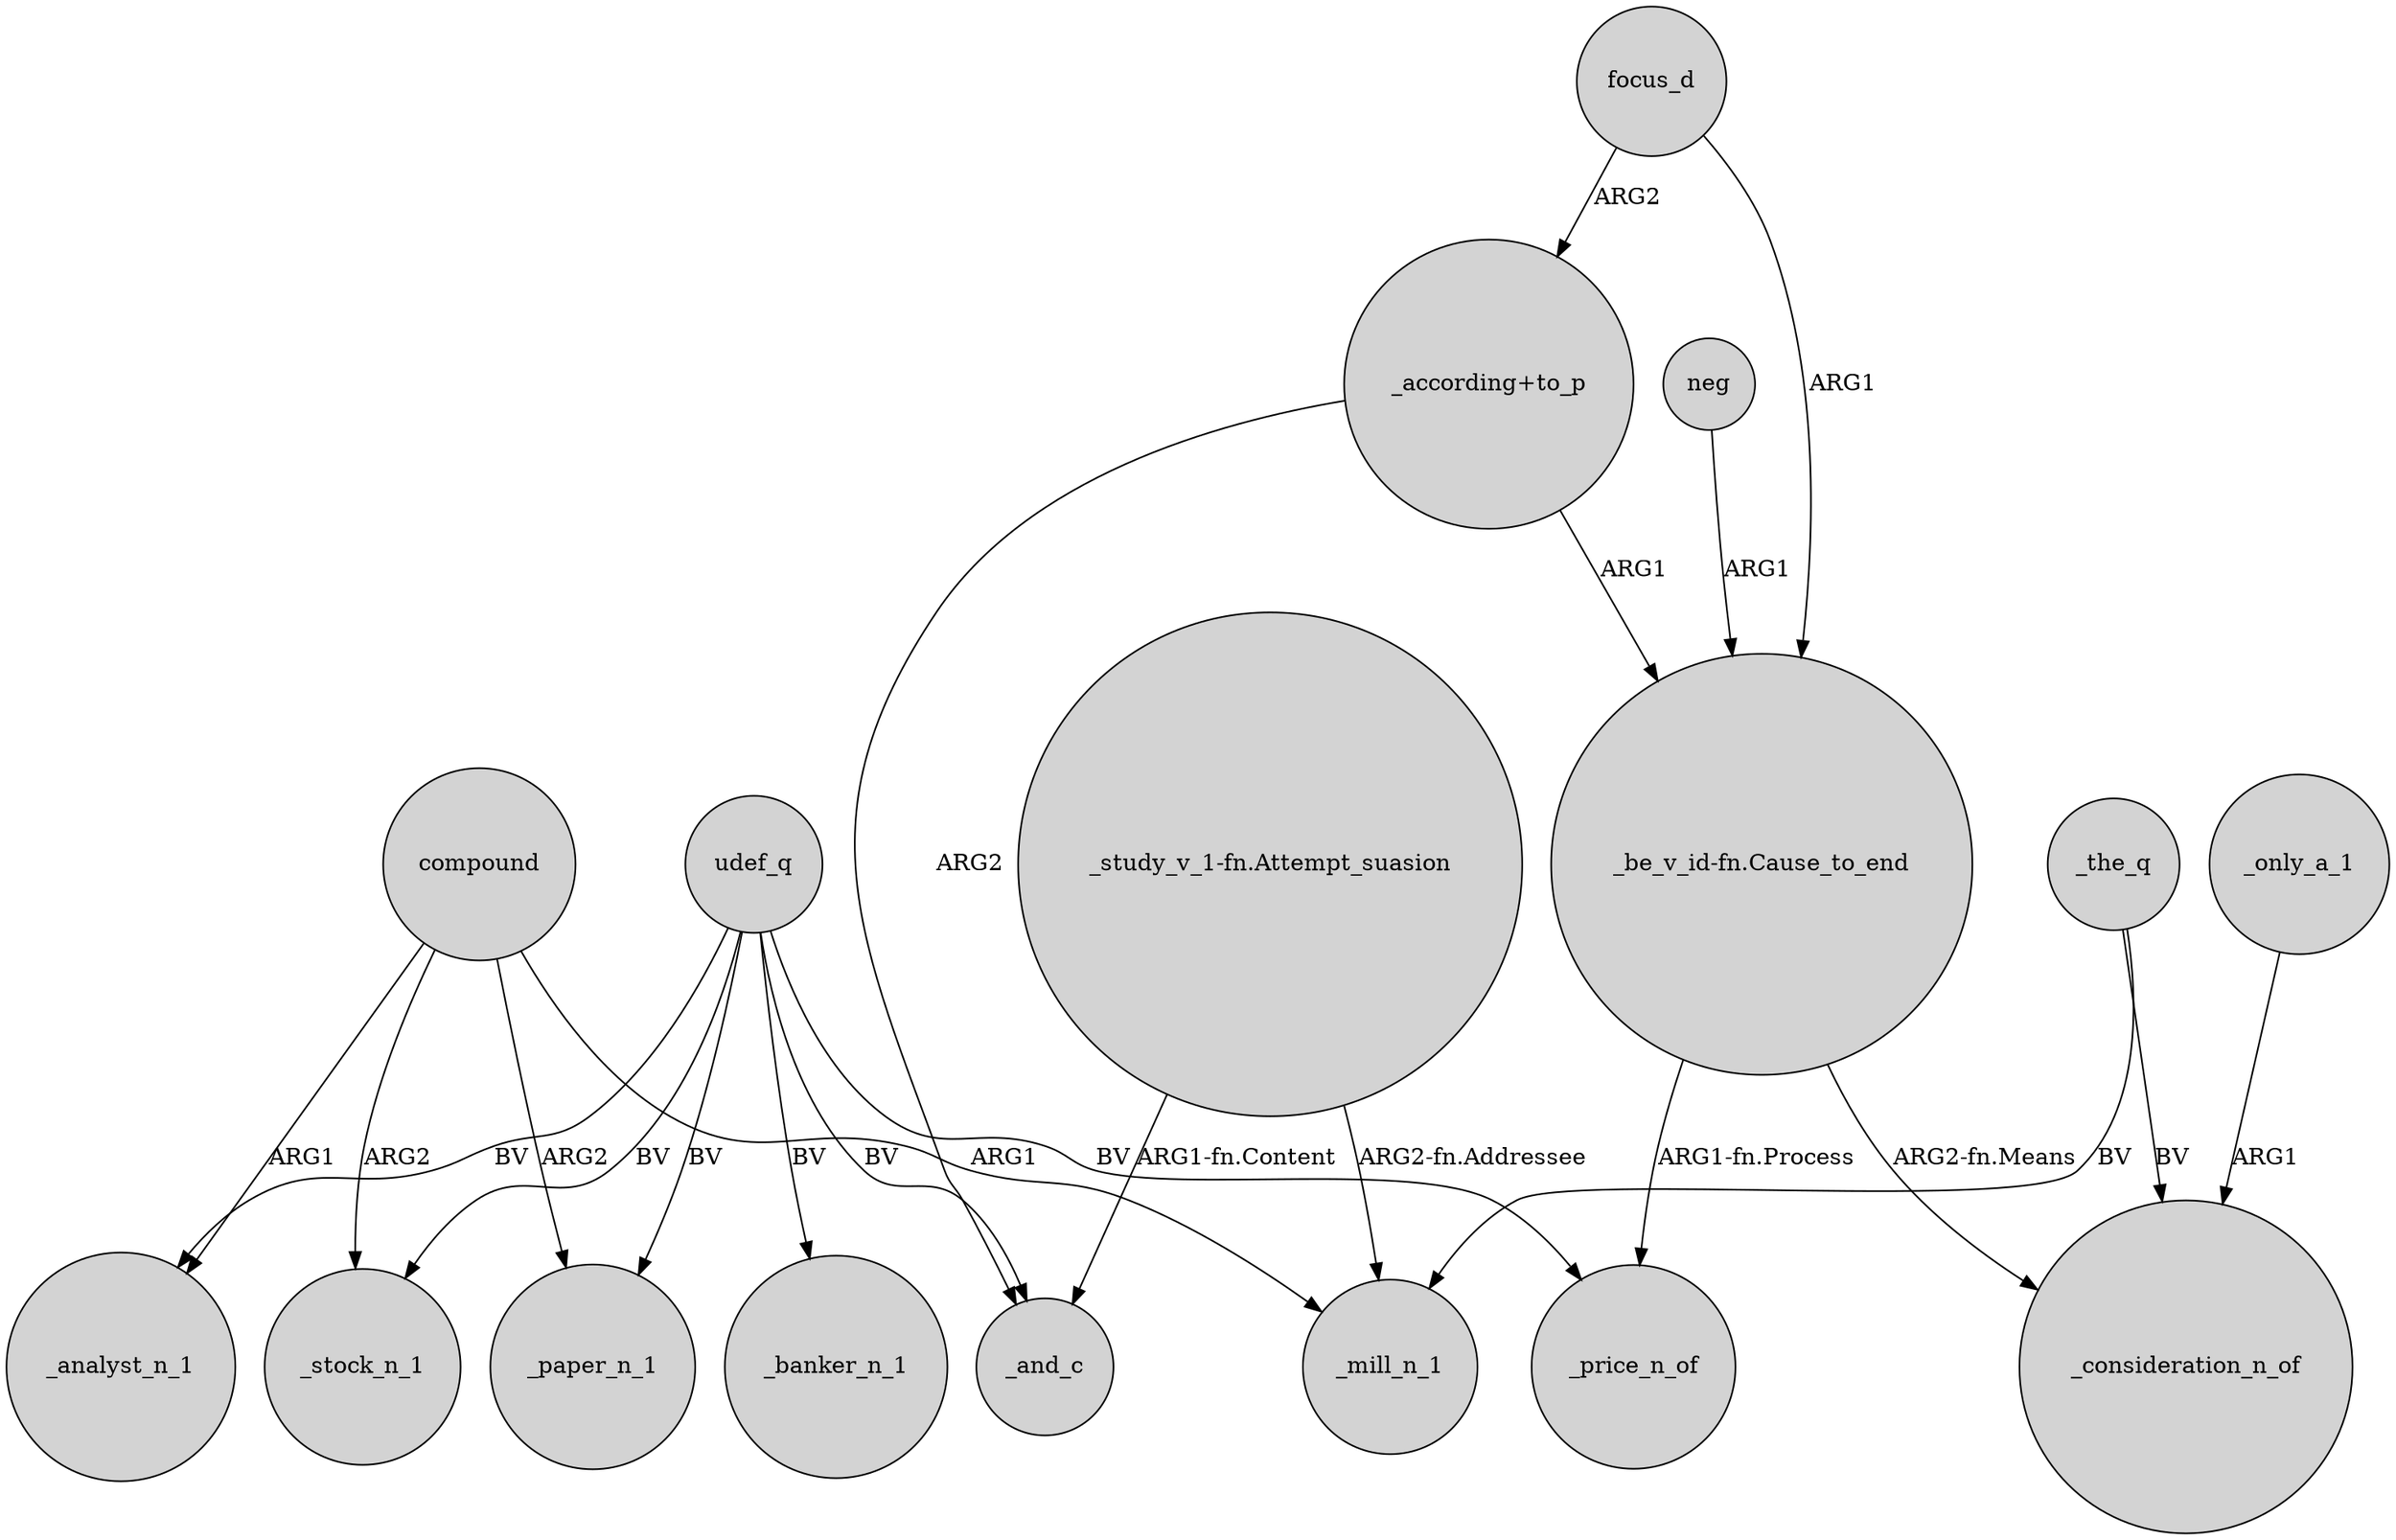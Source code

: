 digraph {
	node [shape=circle style=filled]
	_the_q -> _mill_n_1 [label=BV]
	focus_d -> "_be_v_id-fn.Cause_to_end" [label=ARG1]
	_the_q -> _consideration_n_of [label=BV]
	"_be_v_id-fn.Cause_to_end" -> _consideration_n_of [label="ARG2-fn.Means"]
	_only_a_1 -> _consideration_n_of [label=ARG1]
	udef_q -> _analyst_n_1 [label=BV]
	udef_q -> _paper_n_1 [label=BV]
	"_according+to_p" -> _and_c [label=ARG2]
	compound -> _paper_n_1 [label=ARG2]
	udef_q -> _price_n_of [label=BV]
	neg -> "_be_v_id-fn.Cause_to_end" [label=ARG1]
	focus_d -> "_according+to_p" [label=ARG2]
	udef_q -> _and_c [label=BV]
	"_be_v_id-fn.Cause_to_end" -> _price_n_of [label="ARG1-fn.Process"]
	udef_q -> _stock_n_1 [label=BV]
	compound -> _mill_n_1 [label=ARG1]
	compound -> _analyst_n_1 [label=ARG1]
	compound -> _stock_n_1 [label=ARG2]
	"_study_v_1-fn.Attempt_suasion" -> _mill_n_1 [label="ARG2-fn.Addressee"]
	"_study_v_1-fn.Attempt_suasion" -> _and_c [label="ARG1-fn.Content"]
	udef_q -> _banker_n_1 [label=BV]
	"_according+to_p" -> "_be_v_id-fn.Cause_to_end" [label=ARG1]
}

